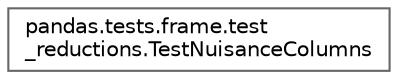 digraph "Graphical Class Hierarchy"
{
 // LATEX_PDF_SIZE
  bgcolor="transparent";
  edge [fontname=Helvetica,fontsize=10,labelfontname=Helvetica,labelfontsize=10];
  node [fontname=Helvetica,fontsize=10,shape=box,height=0.2,width=0.4];
  rankdir="LR";
  Node0 [id="Node000000",label="pandas.tests.frame.test\l_reductions.TestNuisanceColumns",height=0.2,width=0.4,color="grey40", fillcolor="white", style="filled",URL="$db/d33/classpandas_1_1tests_1_1frame_1_1test__reductions_1_1TestNuisanceColumns.html",tooltip=" "];
}

